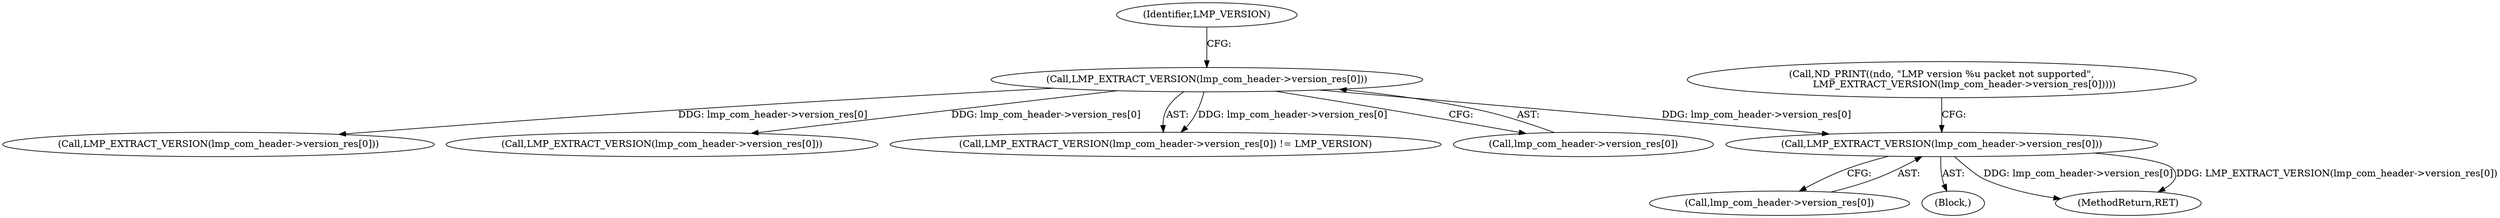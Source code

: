 digraph "0_tcpdump_0b661e0aa61850234b64394585cf577aac570bf4@array" {
"1000154" [label="(Call,LMP_EXTRACT_VERSION(lmp_com_header->version_res[0]))"];
"1000141" [label="(Call,LMP_EXTRACT_VERSION(lmp_com_header->version_res[0]))"];
"1000154" [label="(Call,LMP_EXTRACT_VERSION(lmp_com_header->version_res[0]))"];
"1000155" [label="(Call,lmp_com_header->version_res[0])"];
"1000152" [label="(Block,)"];
"1000141" [label="(Call,LMP_EXTRACT_VERSION(lmp_com_header->version_res[0]))"];
"1001949" [label="(MethodReturn,RET)"];
"1000201" [label="(Call,LMP_EXTRACT_VERSION(lmp_com_header->version_res[0]))"];
"1000174" [label="(Call,LMP_EXTRACT_VERSION(lmp_com_header->version_res[0]))"];
"1000140" [label="(Call,LMP_EXTRACT_VERSION(lmp_com_header->version_res[0]) != LMP_VERSION)"];
"1000149" [label="(Call,ND_PRINT((ndo, \"LMP version %u packet not supported\",\n               LMP_EXTRACT_VERSION(lmp_com_header->version_res[0]))))"];
"1000142" [label="(Call,lmp_com_header->version_res[0])"];
"1000147" [label="(Identifier,LMP_VERSION)"];
"1000154" -> "1000152"  [label="AST: "];
"1000154" -> "1000155"  [label="CFG: "];
"1000155" -> "1000154"  [label="AST: "];
"1000149" -> "1000154"  [label="CFG: "];
"1000154" -> "1001949"  [label="DDG: lmp_com_header->version_res[0]"];
"1000154" -> "1001949"  [label="DDG: LMP_EXTRACT_VERSION(lmp_com_header->version_res[0])"];
"1000141" -> "1000154"  [label="DDG: lmp_com_header->version_res[0]"];
"1000141" -> "1000140"  [label="AST: "];
"1000141" -> "1000142"  [label="CFG: "];
"1000142" -> "1000141"  [label="AST: "];
"1000147" -> "1000141"  [label="CFG: "];
"1000141" -> "1000140"  [label="DDG: lmp_com_header->version_res[0]"];
"1000141" -> "1000174"  [label="DDG: lmp_com_header->version_res[0]"];
"1000141" -> "1000201"  [label="DDG: lmp_com_header->version_res[0]"];
}
